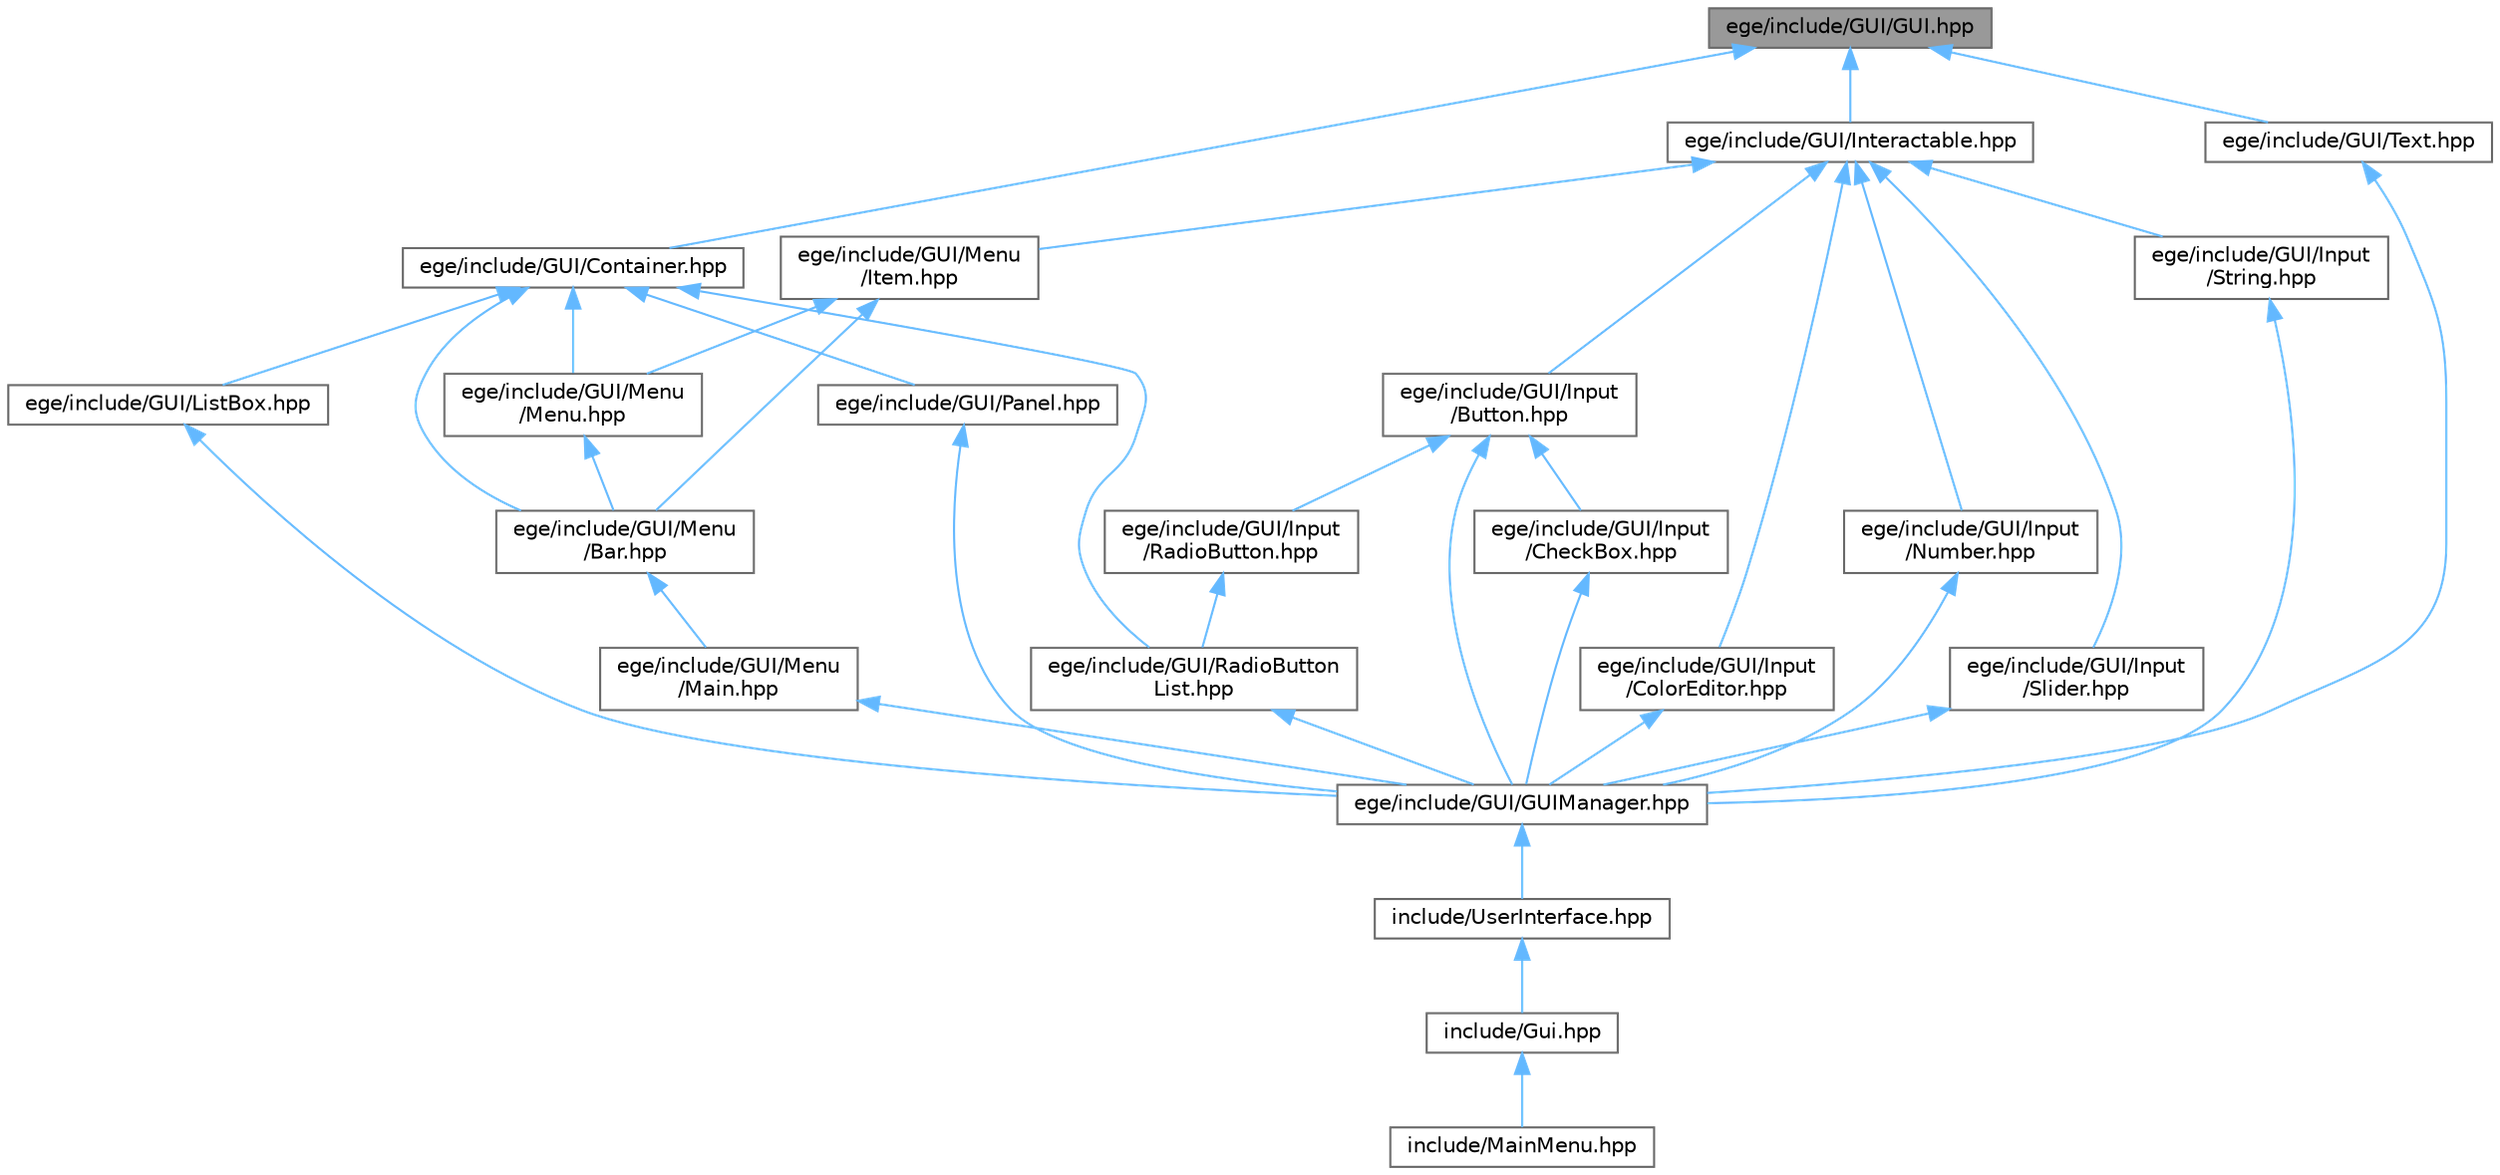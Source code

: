 digraph "ege/include/GUI/GUI.hpp"
{
 // LATEX_PDF_SIZE
  bgcolor="transparent";
  edge [fontname=Helvetica,fontsize=10,labelfontname=Helvetica,labelfontsize=10];
  node [fontname=Helvetica,fontsize=10,shape=box,height=0.2,width=0.4];
  Node1 [id="Node000001",label="ege/include/GUI/GUI.hpp",height=0.2,width=0.4,color="gray40", fillcolor="grey60", style="filled", fontcolor="black",tooltip=" "];
  Node1 -> Node2 [id="edge36_Node000001_Node000002",dir="back",color="steelblue1",style="solid",tooltip=" "];
  Node2 [id="Node000002",label="ege/include/GUI/Container.hpp",height=0.2,width=0.4,color="grey40", fillcolor="white", style="filled",URL="$Container_8hpp.html",tooltip=" "];
  Node2 -> Node3 [id="edge37_Node000002_Node000003",dir="back",color="steelblue1",style="solid",tooltip=" "];
  Node3 [id="Node000003",label="ege/include/GUI/ListBox.hpp",height=0.2,width=0.4,color="grey40", fillcolor="white", style="filled",URL="$ListBox_8hpp.html",tooltip=" "];
  Node3 -> Node4 [id="edge38_Node000003_Node000004",dir="back",color="steelblue1",style="solid",tooltip=" "];
  Node4 [id="Node000004",label="ege/include/GUI/GUIManager.hpp",height=0.2,width=0.4,color="grey40", fillcolor="white", style="filled",URL="$GUIManager_8hpp.html",tooltip=" "];
  Node4 -> Node5 [id="edge39_Node000004_Node000005",dir="back",color="steelblue1",style="solid",tooltip=" "];
  Node5 [id="Node000005",label="include/UserInterface.hpp",height=0.2,width=0.4,color="grey40", fillcolor="white", style="filled",URL="$UserInterface_8hpp.html",tooltip=" "];
  Node5 -> Node6 [id="edge40_Node000005_Node000006",dir="back",color="steelblue1",style="solid",tooltip=" "];
  Node6 [id="Node000006",label="include/Gui.hpp",height=0.2,width=0.4,color="grey40", fillcolor="white", style="filled",URL="$Gui_8hpp.html",tooltip="Contains the declaration of the Gui class."];
  Node6 -> Node7 [id="edge41_Node000006_Node000007",dir="back",color="steelblue1",style="solid",tooltip=" "];
  Node7 [id="Node000007",label="include/MainMenu.hpp",height=0.2,width=0.4,color="grey40", fillcolor="white", style="filled",URL="$MainMenu_8hpp.html",tooltip=" "];
  Node2 -> Node8 [id="edge42_Node000002_Node000008",dir="back",color="steelblue1",style="solid",tooltip=" "];
  Node8 [id="Node000008",label="ege/include/GUI/Menu\l/Bar.hpp",height=0.2,width=0.4,color="grey40", fillcolor="white", style="filled",URL="$Bar_8hpp.html",tooltip=" "];
  Node8 -> Node9 [id="edge43_Node000008_Node000009",dir="back",color="steelblue1",style="solid",tooltip=" "];
  Node9 [id="Node000009",label="ege/include/GUI/Menu\l/Main.hpp",height=0.2,width=0.4,color="grey40", fillcolor="white", style="filled",URL="$Main_8hpp.html",tooltip=" "];
  Node9 -> Node4 [id="edge44_Node000009_Node000004",dir="back",color="steelblue1",style="solid",tooltip=" "];
  Node2 -> Node10 [id="edge45_Node000002_Node000010",dir="back",color="steelblue1",style="solid",tooltip=" "];
  Node10 [id="Node000010",label="ege/include/GUI/Menu\l/Menu.hpp",height=0.2,width=0.4,color="grey40", fillcolor="white", style="filled",URL="$Menu_8hpp.html",tooltip=" "];
  Node10 -> Node8 [id="edge46_Node000010_Node000008",dir="back",color="steelblue1",style="solid",tooltip=" "];
  Node2 -> Node11 [id="edge47_Node000002_Node000011",dir="back",color="steelblue1",style="solid",tooltip=" "];
  Node11 [id="Node000011",label="ege/include/GUI/Panel.hpp",height=0.2,width=0.4,color="grey40", fillcolor="white", style="filled",URL="$Panel_8hpp.html",tooltip=" "];
  Node11 -> Node4 [id="edge48_Node000011_Node000004",dir="back",color="steelblue1",style="solid",tooltip=" "];
  Node2 -> Node12 [id="edge49_Node000002_Node000012",dir="back",color="steelblue1",style="solid",tooltip=" "];
  Node12 [id="Node000012",label="ege/include/GUI/RadioButton\lList.hpp",height=0.2,width=0.4,color="grey40", fillcolor="white", style="filled",URL="$RadioButtonList_8hpp.html",tooltip=" "];
  Node12 -> Node4 [id="edge50_Node000012_Node000004",dir="back",color="steelblue1",style="solid",tooltip=" "];
  Node1 -> Node13 [id="edge51_Node000001_Node000013",dir="back",color="steelblue1",style="solid",tooltip=" "];
  Node13 [id="Node000013",label="ege/include/GUI/Interactable.hpp",height=0.2,width=0.4,color="grey40", fillcolor="white", style="filled",URL="$Interactable_8hpp.html",tooltip=" "];
  Node13 -> Node14 [id="edge52_Node000013_Node000014",dir="back",color="steelblue1",style="solid",tooltip=" "];
  Node14 [id="Node000014",label="ege/include/GUI/Input\l/Button.hpp",height=0.2,width=0.4,color="grey40", fillcolor="white", style="filled",URL="$Button_8hpp.html",tooltip=" "];
  Node14 -> Node4 [id="edge53_Node000014_Node000004",dir="back",color="steelblue1",style="solid",tooltip=" "];
  Node14 -> Node15 [id="edge54_Node000014_Node000015",dir="back",color="steelblue1",style="solid",tooltip=" "];
  Node15 [id="Node000015",label="ege/include/GUI/Input\l/CheckBox.hpp",height=0.2,width=0.4,color="grey40", fillcolor="white", style="filled",URL="$CheckBox_8hpp.html",tooltip=" "];
  Node15 -> Node4 [id="edge55_Node000015_Node000004",dir="back",color="steelblue1",style="solid",tooltip=" "];
  Node14 -> Node16 [id="edge56_Node000014_Node000016",dir="back",color="steelblue1",style="solid",tooltip=" "];
  Node16 [id="Node000016",label="ege/include/GUI/Input\l/RadioButton.hpp",height=0.2,width=0.4,color="grey40", fillcolor="white", style="filled",URL="$RadioButton_8hpp.html",tooltip=" "];
  Node16 -> Node12 [id="edge57_Node000016_Node000012",dir="back",color="steelblue1",style="solid",tooltip=" "];
  Node13 -> Node17 [id="edge58_Node000013_Node000017",dir="back",color="steelblue1",style="solid",tooltip=" "];
  Node17 [id="Node000017",label="ege/include/GUI/Input\l/ColorEditor.hpp",height=0.2,width=0.4,color="grey40", fillcolor="white", style="filled",URL="$ColorEditor_8hpp.html",tooltip=" "];
  Node17 -> Node4 [id="edge59_Node000017_Node000004",dir="back",color="steelblue1",style="solid",tooltip=" "];
  Node13 -> Node18 [id="edge60_Node000013_Node000018",dir="back",color="steelblue1",style="solid",tooltip=" "];
  Node18 [id="Node000018",label="ege/include/GUI/Input\l/Number.hpp",height=0.2,width=0.4,color="grey40", fillcolor="white", style="filled",URL="$Number_8hpp.html",tooltip=" "];
  Node18 -> Node4 [id="edge61_Node000018_Node000004",dir="back",color="steelblue1",style="solid",tooltip=" "];
  Node13 -> Node19 [id="edge62_Node000013_Node000019",dir="back",color="steelblue1",style="solid",tooltip=" "];
  Node19 [id="Node000019",label="ege/include/GUI/Input\l/Slider.hpp",height=0.2,width=0.4,color="grey40", fillcolor="white", style="filled",URL="$Slider_8hpp.html",tooltip=" "];
  Node19 -> Node4 [id="edge63_Node000019_Node000004",dir="back",color="steelblue1",style="solid",tooltip=" "];
  Node13 -> Node20 [id="edge64_Node000013_Node000020",dir="back",color="steelblue1",style="solid",tooltip=" "];
  Node20 [id="Node000020",label="ege/include/GUI/Input\l/String.hpp",height=0.2,width=0.4,color="grey40", fillcolor="white", style="filled",URL="$String_8hpp.html",tooltip=" "];
  Node20 -> Node4 [id="edge65_Node000020_Node000004",dir="back",color="steelblue1",style="solid",tooltip=" "];
  Node13 -> Node21 [id="edge66_Node000013_Node000021",dir="back",color="steelblue1",style="solid",tooltip=" "];
  Node21 [id="Node000021",label="ege/include/GUI/Menu\l/Item.hpp",height=0.2,width=0.4,color="grey40", fillcolor="white", style="filled",URL="$ege_2include_2GUI_2Menu_2Item_8hpp.html",tooltip=" "];
  Node21 -> Node8 [id="edge67_Node000021_Node000008",dir="back",color="steelblue1",style="solid",tooltip=" "];
  Node21 -> Node10 [id="edge68_Node000021_Node000010",dir="back",color="steelblue1",style="solid",tooltip=" "];
  Node1 -> Node22 [id="edge69_Node000001_Node000022",dir="back",color="steelblue1",style="solid",tooltip=" "];
  Node22 [id="Node000022",label="ege/include/GUI/Text.hpp",height=0.2,width=0.4,color="grey40", fillcolor="white", style="filled",URL="$Text_8hpp.html",tooltip=" "];
  Node22 -> Node4 [id="edge70_Node000022_Node000004",dir="back",color="steelblue1",style="solid",tooltip=" "];
}

